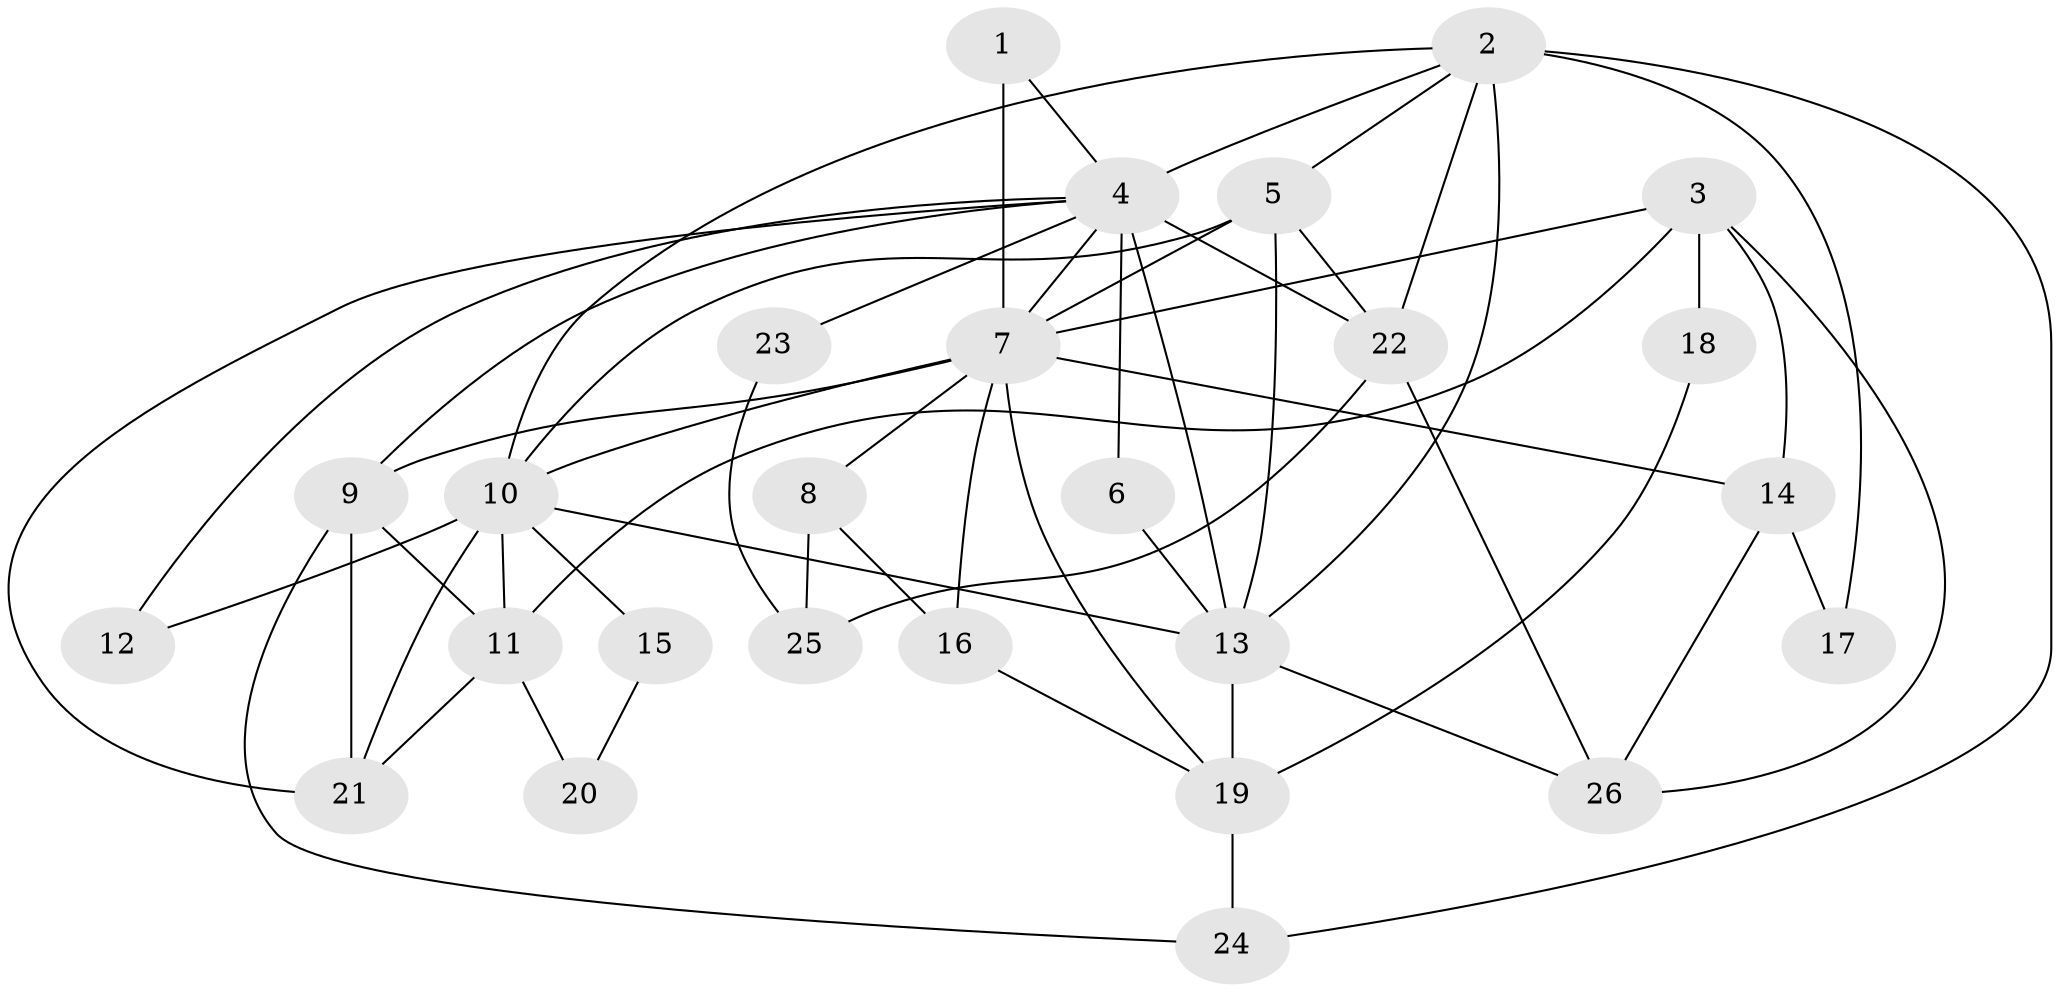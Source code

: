 // original degree distribution, {3: 0.28846153846153844, 4: 0.2692307692307692, 5: 0.15384615384615385, 6: 0.07692307692307693, 2: 0.1346153846153846, 7: 0.057692307692307696, 8: 0.019230769230769232}
// Generated by graph-tools (version 1.1) at 2025/36/03/09/25 02:36:07]
// undirected, 26 vertices, 56 edges
graph export_dot {
graph [start="1"]
  node [color=gray90,style=filled];
  1;
  2;
  3;
  4;
  5;
  6;
  7;
  8;
  9;
  10;
  11;
  12;
  13;
  14;
  15;
  16;
  17;
  18;
  19;
  20;
  21;
  22;
  23;
  24;
  25;
  26;
  1 -- 4 [weight=1.0];
  1 -- 7 [weight=2.0];
  2 -- 4 [weight=2.0];
  2 -- 5 [weight=1.0];
  2 -- 10 [weight=1.0];
  2 -- 13 [weight=3.0];
  2 -- 17 [weight=1.0];
  2 -- 22 [weight=1.0];
  2 -- 24 [weight=1.0];
  3 -- 7 [weight=1.0];
  3 -- 11 [weight=1.0];
  3 -- 14 [weight=1.0];
  3 -- 18 [weight=1.0];
  3 -- 26 [weight=1.0];
  4 -- 6 [weight=1.0];
  4 -- 7 [weight=2.0];
  4 -- 9 [weight=1.0];
  4 -- 12 [weight=1.0];
  4 -- 13 [weight=5.0];
  4 -- 21 [weight=1.0];
  4 -- 22 [weight=1.0];
  4 -- 23 [weight=1.0];
  5 -- 7 [weight=1.0];
  5 -- 10 [weight=2.0];
  5 -- 13 [weight=1.0];
  5 -- 22 [weight=1.0];
  6 -- 13 [weight=1.0];
  7 -- 8 [weight=1.0];
  7 -- 9 [weight=2.0];
  7 -- 10 [weight=3.0];
  7 -- 14 [weight=1.0];
  7 -- 16 [weight=1.0];
  7 -- 19 [weight=2.0];
  8 -- 16 [weight=1.0];
  8 -- 25 [weight=1.0];
  9 -- 11 [weight=1.0];
  9 -- 21 [weight=1.0];
  9 -- 24 [weight=1.0];
  10 -- 11 [weight=1.0];
  10 -- 12 [weight=3.0];
  10 -- 13 [weight=3.0];
  10 -- 15 [weight=2.0];
  10 -- 21 [weight=1.0];
  11 -- 20 [weight=1.0];
  11 -- 21 [weight=1.0];
  13 -- 19 [weight=3.0];
  13 -- 26 [weight=1.0];
  14 -- 17 [weight=1.0];
  14 -- 26 [weight=1.0];
  15 -- 20 [weight=1.0];
  16 -- 19 [weight=1.0];
  18 -- 19 [weight=1.0];
  19 -- 24 [weight=1.0];
  22 -- 25 [weight=1.0];
  22 -- 26 [weight=1.0];
  23 -- 25 [weight=1.0];
}
